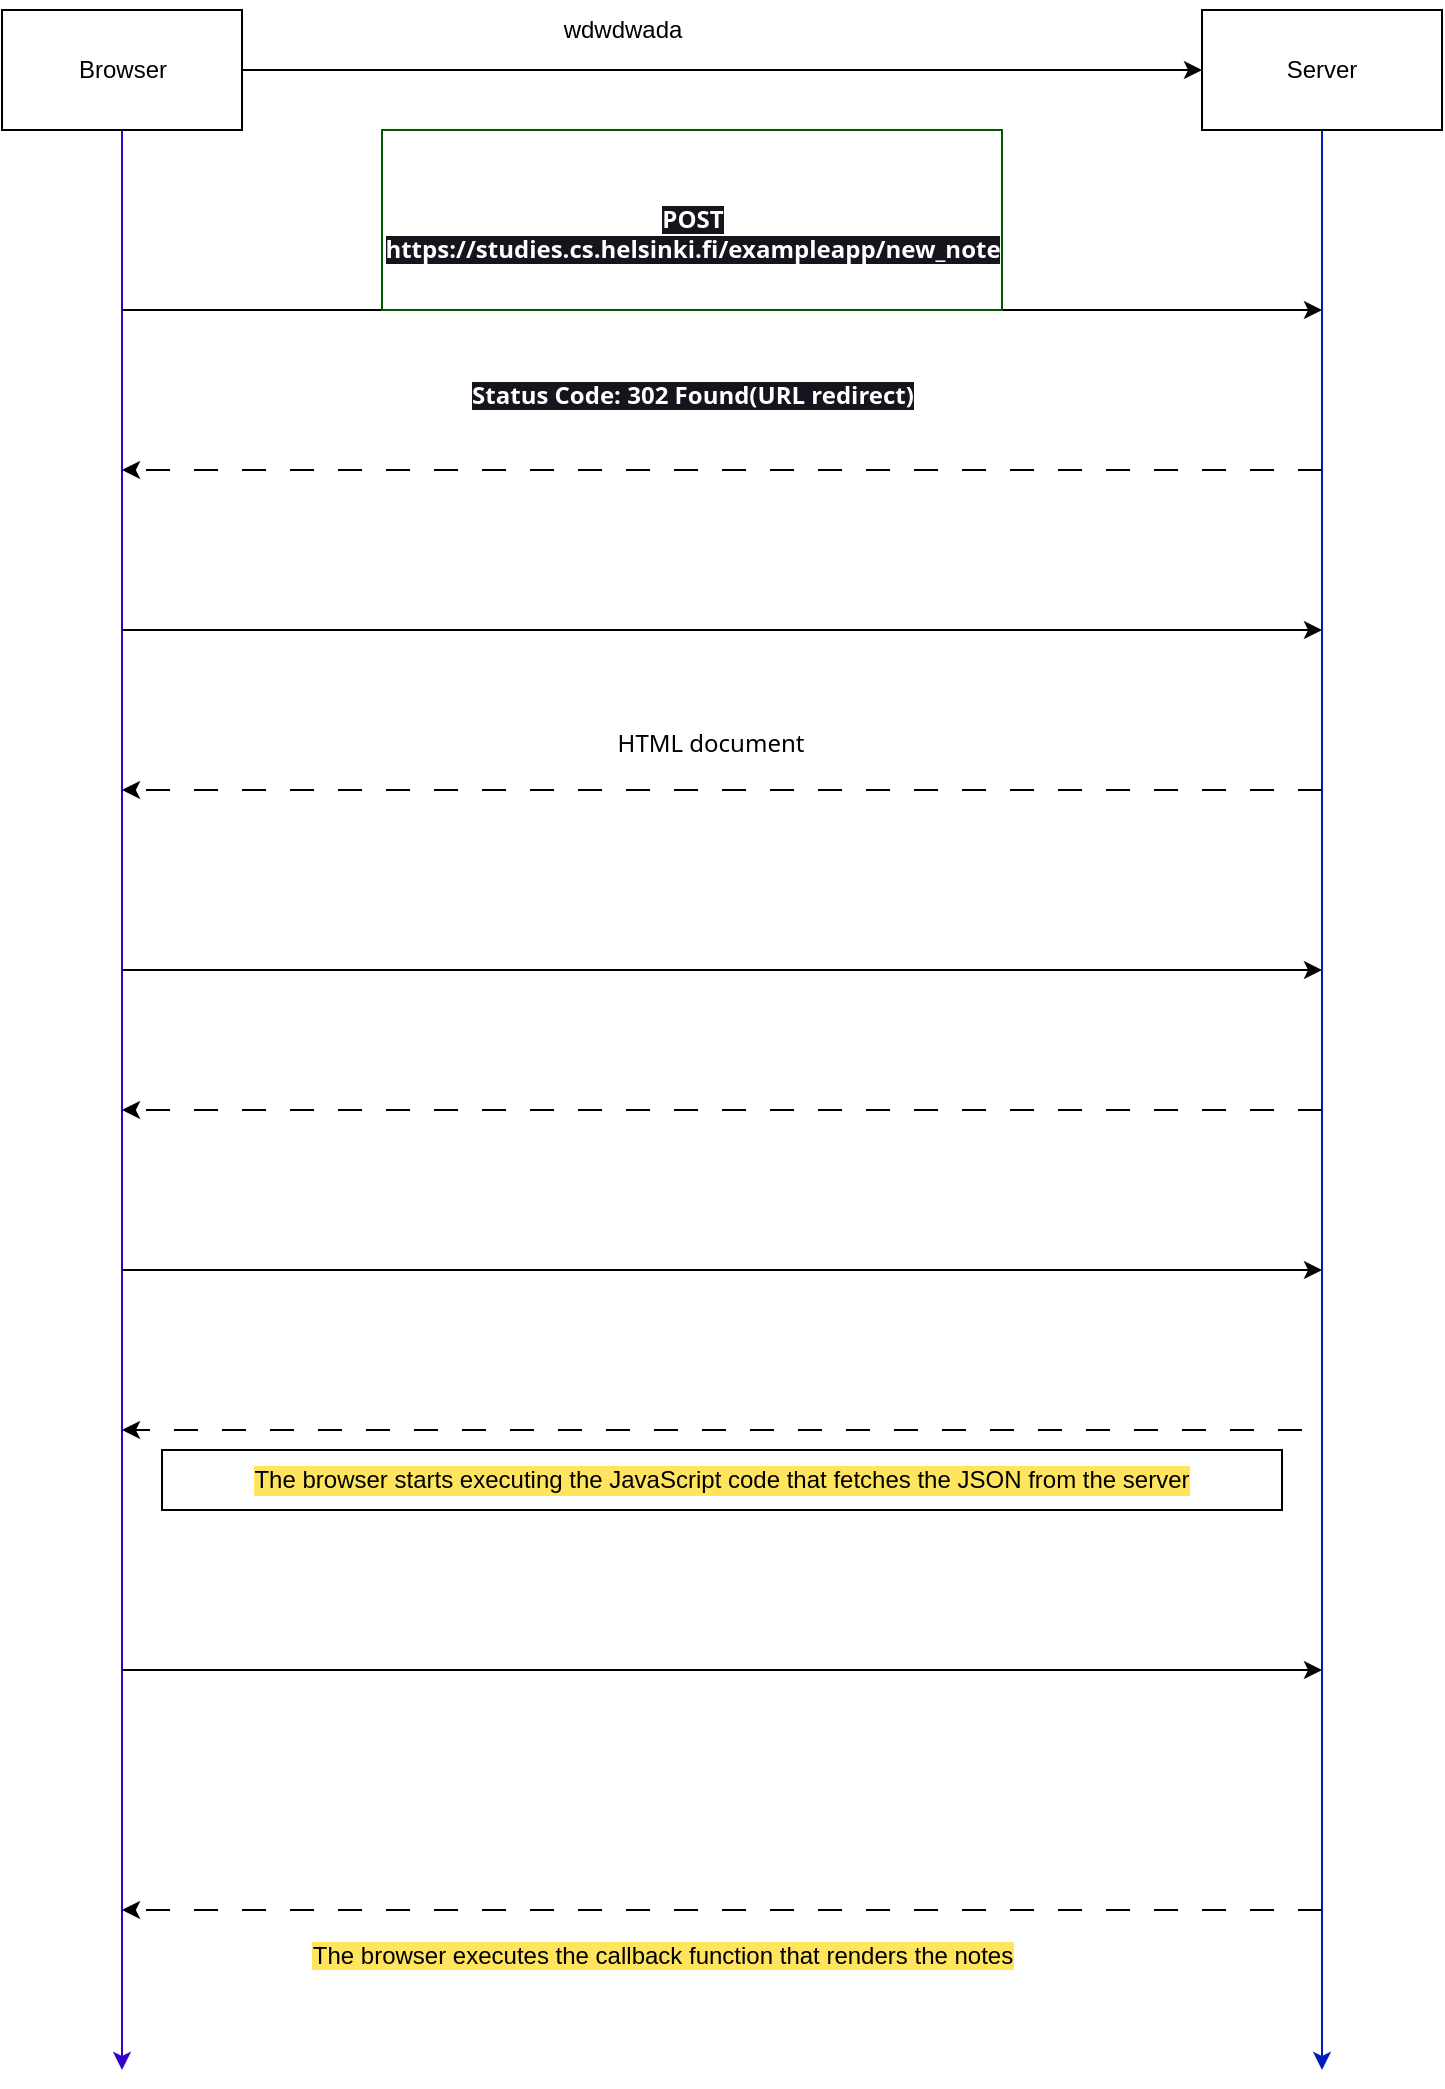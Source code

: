 <mxfile>
    <diagram id="1B4BwyEKloxhKzwjIDt4" name="Page-1">
        <mxGraphModel dx="2266" dy="1059" grid="1" gridSize="10" guides="1" tooltips="1" connect="1" arrows="1" fold="1" page="1" pageScale="1" pageWidth="850" pageHeight="1100" math="0" shadow="0">
            <root>
                <mxCell id="0"/>
                <mxCell id="1" parent="0"/>
                <mxCell id="6" value="" style="edgeStyle=none;html=1;entryX=0;entryY=0.5;entryDx=0;entryDy=0;" edge="1" parent="1" source="2" target="3">
                    <mxGeometry relative="1" as="geometry">
                        <mxPoint x="600" y="80" as="targetPoint"/>
                    </mxGeometry>
                </mxCell>
                <mxCell id="9" value="" style="edgeStyle=none;html=1;fillColor=#6a00ff;strokeColor=#3700CC;" edge="1" parent="1" source="2">
                    <mxGeometry relative="1" as="geometry">
                        <mxPoint x="140" y="1080" as="targetPoint"/>
                        <Array as="points">
                            <mxPoint x="140" y="750"/>
                        </Array>
                    </mxGeometry>
                </mxCell>
                <mxCell id="2" value="" style="rounded=0;whiteSpace=wrap;html=1;" vertex="1" parent="1">
                    <mxGeometry x="80" y="50" width="120" height="60" as="geometry"/>
                </mxCell>
                <mxCell id="10" style="edgeStyle=none;html=1;fillColor=#0050ef;strokeColor=#001DBC;" edge="1" parent="1" source="3">
                    <mxGeometry relative="1" as="geometry">
                        <mxPoint x="740" y="1080" as="targetPoint"/>
                        <Array as="points">
                            <mxPoint x="740" y="250"/>
                        </Array>
                    </mxGeometry>
                </mxCell>
                <mxCell id="3" value="Server&lt;br&gt;" style="rounded=0;whiteSpace=wrap;html=1;" vertex="1" parent="1">
                    <mxGeometry x="680" y="50" width="120" height="60" as="geometry"/>
                </mxCell>
                <mxCell id="4" value="Browser&lt;br&gt;" style="text;html=1;align=center;verticalAlign=middle;resizable=0;points=[];autosize=1;strokeColor=none;fillColor=none;" vertex="1" parent="1">
                    <mxGeometry x="105" y="65" width="70" height="30" as="geometry"/>
                </mxCell>
                <mxCell id="7" value="wdwdwada" style="text;html=1;align=center;verticalAlign=middle;resizable=0;points=[];autosize=1;strokeColor=none;fillColor=none;" vertex="1" parent="1">
                    <mxGeometry x="350" y="45" width="80" height="30" as="geometry"/>
                </mxCell>
                <mxCell id="12" value="" style="endArrow=classic;html=1;" edge="1" parent="1">
                    <mxGeometry width="50" height="50" relative="1" as="geometry">
                        <mxPoint x="140" y="200" as="sourcePoint"/>
                        <mxPoint x="740" y="200" as="targetPoint"/>
                    </mxGeometry>
                </mxCell>
                <mxCell id="13" value="&lt;h4&gt;&lt;span style=&quot;background-color: rgb(23, 20, 29);&quot;&gt;&lt;br&gt;&lt;span style=&quot;font-family: system-ui, sans-serif; text-align: start;&quot;&gt;POST&lt;br&gt;&lt;/span&gt;&lt;span style=&quot;font-family: system-ui, sans-serif; text-align: start;&quot;&gt;https://studies.cs.helsinki.fi/exampleapp/new_note&lt;/span&gt;&lt;/span&gt;&lt;/h4&gt;" style="text;html=1;align=center;verticalAlign=middle;resizable=0;points=[];autosize=1;strokeColor=#005700;fillColor=none;fontColor=#ffffff;" vertex="1" parent="1">
                    <mxGeometry x="270" y="110" width="310" height="90" as="geometry"/>
                </mxCell>
                <mxCell id="15" value="&lt;h4&gt;&lt;span style=&quot;background-color: rgb(23, 20, 29);&quot;&gt;&lt;br&gt;&lt;span style=&quot;font-family: system-ui, sans-serif; text-align: start;&quot;&gt;Status Code: 302 Found(URL redirect)&lt;/span&gt;&lt;/span&gt;&lt;/h4&gt;" style="text;html=1;align=center;verticalAlign=middle;resizable=0;points=[];autosize=1;strokeColor=none;fillColor=none;fontColor=#FFFFFF;" vertex="1" parent="1">
                    <mxGeometry x="310" y="195" width="230" height="80" as="geometry"/>
                </mxCell>
                <mxCell id="17" value="" style="endArrow=classic;html=1;fontColor=#FFFFFF;jumpStyle=gap;dashed=1;dashPattern=12 12;" edge="1" parent="1">
                    <mxGeometry relative="1" as="geometry">
                        <mxPoint x="740" y="280" as="sourcePoint"/>
                        <mxPoint x="140" y="280" as="targetPoint"/>
                    </mxGeometry>
                </mxCell>
                <mxCell id="18" value="" style="edgeLabel;resizable=0;html=1;align=center;verticalAlign=middle;labelBackgroundColor=#17141d;strokeColor=default;fontColor=#FFFFFF;fillColor=none;" connectable="0" vertex="1" parent="17">
                    <mxGeometry relative="1" as="geometry"/>
                </mxCell>
                <mxCell id="19" value="" style="edgeLabel;resizable=0;html=1;align=left;verticalAlign=bottom;labelBackgroundColor=#17141d;strokeColor=default;fontColor=#FFFFFF;fillColor=none;" connectable="0" vertex="1" parent="17">
                    <mxGeometry x="-1" relative="1" as="geometry"/>
                </mxCell>
                <mxCell id="20" value="" style="edgeLabel;resizable=0;html=1;align=right;verticalAlign=bottom;labelBackgroundColor=#17141d;strokeColor=default;fontColor=#FFFFFF;fillColor=none;" connectable="0" vertex="1" parent="17">
                    <mxGeometry x="1" relative="1" as="geometry"/>
                </mxCell>
                <mxCell id="21" value="" style="endArrow=classic;html=1;" edge="1" parent="1">
                    <mxGeometry width="50" height="50" relative="1" as="geometry">
                        <mxPoint x="140" y="360" as="sourcePoint"/>
                        <mxPoint x="740" y="360" as="targetPoint"/>
                    </mxGeometry>
                </mxCell>
                <mxCell id="22" value="&lt;div style=&quot;display: flex; line-height: 20px; padding-left: 8px; gap: 12px; user-select: text;&quot; class=&quot;row&quot;&gt;&lt;div style=&quot;display: flex; overflow-wrap: anywhere; margin-inline-end: 14px;&quot; class=&quot;header-value&quot;&gt;&lt;span style=&quot;white-space: pre;&quot;&gt;&#9;&lt;/span&gt;&lt;div style=&quot;display: flex; overflow-wrap: anywhere; margin-inline-end: 14px;&quot; class=&quot;header-value&quot;&gt;&lt;br&gt;&lt;/div&gt;GET&amp;nbsp;&lt;span style=&quot;background-color: initial;&quot;&gt;&amp;nbsp;&lt;/span&gt;&lt;span style=&quot;background-color: initial;&quot;&gt;https://studies.cs.helsinki.fi/exampleapp/notes&lt;/span&gt;&lt;/div&gt;&lt;div&gt;&lt;br&gt;&lt;/div&gt;&lt;/div&gt;&lt;div style=&quot;display: flex; line-height: 20px; padding-left: 8px; gap: 12px; user-select: text;&quot; class=&quot;row&quot;&gt;&lt;/div&gt;" style="text;html=1;align=center;verticalAlign=middle;resizable=0;points=[];autosize=1;strokeColor=none;fillColor=none;fontColor=#FFFFFF;" vertex="1" parent="1">
                    <mxGeometry x="225" y="315" width="370" height="30" as="geometry"/>
                </mxCell>
                <mxCell id="24" value="" style="endArrow=classic;html=1;" edge="1" parent="1">
                    <mxGeometry width="50" height="50" relative="1" as="geometry">
                        <mxPoint x="140" y="530" as="sourcePoint"/>
                        <mxPoint x="740" y="530" as="targetPoint"/>
                    </mxGeometry>
                </mxCell>
                <mxCell id="25" value="&lt;span style=&quot;color: rgba(0, 0, 0, 0); font-family: monospace; font-size: 0px; text-align: start;&quot;&gt;%3CmxGraphModel%3E%3Croot%3E%3CmxCell%20id%3D%220%22%2F%3E%3CmxCell%20id%3D%221%22%20parent%3D%220%22%2F%3E%3CmxCell%20id%3D%222%22%20value%3D%22%26lt%3Bdiv%20style%3D%26quot%3Bdisplay%3A%20flex%3B%20line-height%3A%2020px%3B%20padding-left%3A%208px%3B%20gap%3A%2012px%3B%20user-select%3A%20text%3B%26quot%3B%20class%3D%26quot%3Brow%26quot%3B%26gt%3B%26lt%3Bdiv%20style%3D%26quot%3Bdisplay%3A%20flex%3B%20overflow-wrap%3A%20anywhere%3B%20margin-inline-end%3A%2014px%3B%26quot%3B%20class%3D%26quot%3Bheader-value%26quot%3B%26gt%3B%26lt%3Bspan%20style%3D%26quot%3Bwhite-space%3A%20pre%3B%26quot%3B%26gt%3B%26%239%3B%26lt%3B%2Fspan%26gt%3B%26lt%3Bdiv%20style%3D%26quot%3Bdisplay%3A%20flex%3B%20overflow-wrap%3A%20anywhere%3B%20margin-inline-end%3A%2014px%3B%26quot%3B%20class%3D%26quot%3Bheader-value%26quot%3B%26gt%3B%26lt%3Bbr%26gt%3B%26lt%3B%2Fdiv%26gt%3BGET%26amp%3Bnbsp%3B%26lt%3Bspan%20style%3D%26quot%3Bbackground-color%3A%20initial%3B%26quot%3B%26gt%3B%26amp%3Bnbsp%3B%26lt%3B%2Fspan%26gt%3B%26lt%3Bspan%20style%3D%26quot%3Bbackground-color%3A%20initial%3B%26quot%3B%26gt%3Bhttps%3A%2F%2Fstudies.cs.helsinki.fi%2Fexampleapp%2Fnotes%26lt%3B%2Fspan%26gt%3B%26lt%3B%2Fdiv%26gt%3B%26lt%3Bdiv%26gt%3B%26lt%3Bbr%26gt%3B%26lt%3B%2Fdiv%26gt%3B%26lt%3B%2Fdiv%26gt%3B%26lt%3Bdiv%20style%3D%26quot%3Bdisplay%3A%20flex%3B%20line-height%3A%2020px%3B%20padding-left%3A%208px%3B%20gap%3A%2012px%3B%20user-select%3A%20text%3B%26quot%3B%20class%3D%26quot%3Brow%26quot%3B%26gt%3B%26lt%3B%2Fdiv%26gt%3B%22%20style%3D%22text%3Bhtml%3D1%3Balign%3Dcenter%3BverticalAlign%3Dmiddle%3Bresizable%3D0%3Bpoints%3D%5B%5D%3Bautosize%3D1%3BstrokeColor%3Dnone%3BfillColor%3Dnone%3BfontColor%3D%23FFFFFF%3B%22%20vertex%3D%221%22%20parent%3D%221%22%3E%3CmxGeometry%20x%3D%22225%22%20y%3D%22315%22%20width%3D%22370%22%20height%3D%2230%22%20as%3D%22geometry%22%2F%3E%3C%2FmxCell%3E%3C%2Froot%3E%3C%2FmxGraphModel%3E&lt;/span&gt;" style="text;html=1;align=center;verticalAlign=middle;resizable=0;points=[];autosize=1;strokeColor=none;fillColor=none;fontColor=#FFFFFF;" vertex="1" parent="1">
                    <mxGeometry x="410" y="395" width="20" height="30" as="geometry"/>
                </mxCell>
                <mxCell id="26" value="&lt;div&gt;&lt;div&gt;&lt;div style=&quot;display: flex; line-height: 20px; padding-left: 8px; gap: 12px; user-select: text; margin-top: 2px; font-family: system-ui, sans-serif; text-align: start;&quot; class=&quot;row&quot;&gt;&lt;div style=&quot;&quot;&gt;&lt;span style=&quot;&quot;&gt;HTML document&lt;/span&gt;&lt;/div&gt;&lt;/div&gt;&lt;div style=&quot;display: flex; line-height: 20px; padding-left: 8px; gap: 12px; user-select: text; font-family: system-ui, sans-serif; text-align: start;&quot; class=&quot;row&quot;&gt;&lt;/div&gt;&lt;/div&gt;&lt;/div&gt;" style="text;html=1;align=center;verticalAlign=middle;resizable=0;points=[];autosize=1;strokeColor=none;fillColor=none;fontColor=default;labelBackgroundColor=default;" vertex="1" parent="1">
                    <mxGeometry x="370" y="395" width="120" height="40" as="geometry"/>
                </mxCell>
                <mxCell id="27" value="" style="endArrow=classic;html=1;fontColor=#FFFFFF;jumpStyle=gap;dashed=1;dashPattern=12 12;" edge="1" parent="1">
                    <mxGeometry relative="1" as="geometry">
                        <mxPoint x="740" y="440" as="sourcePoint"/>
                        <mxPoint x="140" y="440" as="targetPoint"/>
                    </mxGeometry>
                </mxCell>
                <mxCell id="28" value="" style="edgeLabel;resizable=0;html=1;align=center;verticalAlign=middle;labelBackgroundColor=#17141d;strokeColor=default;fontColor=#FFFFFF;fillColor=none;" connectable="0" vertex="1" parent="27">
                    <mxGeometry relative="1" as="geometry"/>
                </mxCell>
                <mxCell id="29" value="" style="edgeLabel;resizable=0;html=1;align=left;verticalAlign=bottom;labelBackgroundColor=#17141d;strokeColor=default;fontColor=#FFFFFF;fillColor=none;" connectable="0" vertex="1" parent="27">
                    <mxGeometry x="-1" relative="1" as="geometry"/>
                </mxCell>
                <mxCell id="30" value="" style="edgeLabel;resizable=0;html=1;align=right;verticalAlign=bottom;labelBackgroundColor=#17141d;strokeColor=default;fontColor=#FFFFFF;fillColor=none;" connectable="0" vertex="1" parent="27">
                    <mxGeometry x="1" relative="1" as="geometry"/>
                </mxCell>
                <mxCell id="31" value="&lt;div style=&quot;display: flex; line-height: 20px; padding-left: 8px; gap: 12px; user-select: text; margin-top: 2px; font-family: system-ui, sans-serif; text-align: start;&quot; class=&quot;row&quot;&gt;&lt;div style=&quot;word-break: break-all; display: flex; align-items: center; gap: 2px;&quot; class=&quot;header-value&quot;&gt;&lt;font style=&quot;&quot; color=&quot;#ffffff&quot;&gt;GET https://studies.cs.helsinki.fi/exampleapp/main.css&lt;/font&gt;&lt;/div&gt;&lt;div style=&quot;color: rgb(31, 31, 31);&quot;&gt;&lt;br&gt;&lt;/div&gt;&lt;/div&gt;&lt;div style=&quot;display: flex; line-height: 20px; padding-left: 8px; gap: 12px; user-select: text; color: rgb(31, 31, 31); font-family: system-ui, sans-serif; text-align: start; background-color: rgb(255, 255, 255);&quot; class=&quot;row&quot;&gt;&lt;/div&gt;" style="text;html=1;align=center;verticalAlign=middle;resizable=0;points=[];autosize=1;strokeColor=none;fillColor=none;fontColor=default;" vertex="1" parent="1">
                    <mxGeometry x="270" y="480" width="330" height="40" as="geometry"/>
                </mxCell>
                <mxCell id="32" value="" style="endArrow=classic;html=1;fontColor=#FFFFFF;jumpStyle=gap;dashed=1;dashPattern=12 12;" edge="1" parent="1">
                    <mxGeometry relative="1" as="geometry">
                        <mxPoint x="740" y="600" as="sourcePoint"/>
                        <mxPoint x="140" y="600" as="targetPoint"/>
                    </mxGeometry>
                </mxCell>
                <mxCell id="33" value="" style="edgeLabel;resizable=0;html=1;align=center;verticalAlign=middle;labelBackgroundColor=#17141d;strokeColor=default;fontColor=#FFFFFF;fillColor=none;" connectable="0" vertex="1" parent="32">
                    <mxGeometry relative="1" as="geometry"/>
                </mxCell>
                <mxCell id="34" value="" style="edgeLabel;resizable=0;html=1;align=left;verticalAlign=bottom;labelBackgroundColor=#17141d;strokeColor=default;fontColor=#FFFFFF;fillColor=none;" connectable="0" vertex="1" parent="32">
                    <mxGeometry x="-1" relative="1" as="geometry"/>
                </mxCell>
                <mxCell id="35" value="" style="edgeLabel;resizable=0;html=1;align=right;verticalAlign=bottom;labelBackgroundColor=#17141d;strokeColor=default;fontColor=#FFFFFF;fillColor=none;" connectable="0" vertex="1" parent="32">
                    <mxGeometry x="1" relative="1" as="geometry"/>
                </mxCell>
                <mxCell id="36" value="the css file&lt;br&gt;&amp;nbsp;" style="text;html=1;align=center;verticalAlign=middle;resizable=0;points=[];autosize=1;strokeColor=none;fillColor=none;fontColor=#FFFFFF;" vertex="1" parent="1">
                    <mxGeometry x="380" y="560" width="80" height="40" as="geometry"/>
                </mxCell>
                <mxCell id="37" value="" style="endArrow=classic;html=1;" edge="1" parent="1">
                    <mxGeometry width="50" height="50" relative="1" as="geometry">
                        <mxPoint x="140" y="680" as="sourcePoint"/>
                        <mxPoint x="740" y="680" as="targetPoint"/>
                    </mxGeometry>
                </mxCell>
                <mxCell id="38" value="&lt;div style=&quot;word-break: break-all; display: flex; align-items: center; gap: 2px;&quot; class=&quot;header-value&quot;&gt;&lt;font color=&quot;#ffffff&quot;&gt;GET https://studies.cs.helsinki.fi/exampleapp/main.js&lt;/font&gt;&lt;font color=&quot;#ffffff&quot;&gt;&lt;br&gt;&lt;/font&gt;&lt;/div&gt;&lt;div style=&quot;color: rgb(31, 31, 31);&quot;&gt;&lt;br style=&quot;font-family: system-ui, sans-serif; text-align: start;&quot;&gt;&lt;/div&gt;" style="text;html=1;align=center;verticalAlign=middle;resizable=0;points=[];autosize=1;strokeColor=none;fillColor=none;fontColor=#FFFFFF;" vertex="1" parent="1">
                    <mxGeometry x="255" y="645" width="310" height="40" as="geometry"/>
                </mxCell>
                <mxCell id="40" value="" style="endArrow=classic;html=1;fontColor=#FFFFFF;jumpStyle=gap;dashed=1;dashPattern=12 12;" edge="1" parent="1">
                    <mxGeometry relative="1" as="geometry">
                        <mxPoint x="730" y="760" as="sourcePoint"/>
                        <mxPoint x="140" y="760" as="targetPoint"/>
                    </mxGeometry>
                </mxCell>
                <mxCell id="41" value="" style="edgeLabel;resizable=0;html=1;align=center;verticalAlign=middle;labelBackgroundColor=#17141d;strokeColor=default;fontColor=#FFFFFF;fillColor=none;" connectable="0" vertex="1" parent="40">
                    <mxGeometry relative="1" as="geometry"/>
                </mxCell>
                <mxCell id="42" value="" style="edgeLabel;resizable=0;html=1;align=left;verticalAlign=bottom;labelBackgroundColor=#17141d;strokeColor=default;fontColor=#FFFFFF;fillColor=none;" connectable="0" vertex="1" parent="40">
                    <mxGeometry x="-1" relative="1" as="geometry"/>
                </mxCell>
                <mxCell id="43" value="" style="edgeLabel;resizable=0;html=1;align=right;verticalAlign=bottom;labelBackgroundColor=#17141d;strokeColor=default;fontColor=#FFFFFF;fillColor=none;" connectable="0" vertex="1" parent="40">
                    <mxGeometry x="1" relative="1" as="geometry"/>
                </mxCell>
                <mxCell id="44" value="the JavaScript fle&lt;br&gt;" style="text;html=1;align=center;verticalAlign=middle;resizable=0;points=[];autosize=1;strokeColor=none;fillColor=none;fontColor=#FFFFFF;" vertex="1" parent="1">
                    <mxGeometry x="370" y="720" width="120" height="30" as="geometry"/>
                </mxCell>
                <mxCell id="45" value="&lt;font color=&quot;#000000&quot;&gt;The browser starts executing the JavaScript code that fetches the JSON from the server&lt;br&gt;&lt;/font&gt;" style="rounded=1;whiteSpace=wrap;html=1;labelBackgroundColor=#FFE45E;strokeColor=default;fontColor=#FFFFFF;fillColor=none;arcSize=0;" vertex="1" parent="1">
                    <mxGeometry x="160" y="770" width="560" height="30" as="geometry"/>
                </mxCell>
                <mxCell id="46" value="&lt;br&gt;&lt;span style=&quot;font-family: system-ui, sans-serif; text-align: start;&quot;&gt;&lt;font style=&quot;&quot; color=&quot;#ffffff&quot;&gt;GET &lt;br&gt;https://studies.cs.helsinki.fi/exampleapp/data.json&lt;/font&gt;&lt;/span&gt;" style="text;html=1;align=center;verticalAlign=middle;resizable=0;points=[];autosize=1;strokeColor=none;fillColor=none;fontColor=#000000;" vertex="1" parent="1">
                    <mxGeometry x="265" y="820" width="290" height="60" as="geometry"/>
                </mxCell>
                <mxCell id="47" value="" style="endArrow=classic;html=1;" edge="1" parent="1">
                    <mxGeometry width="50" height="50" relative="1" as="geometry">
                        <mxPoint x="140" y="880" as="sourcePoint"/>
                        <mxPoint x="740" y="880" as="targetPoint"/>
                    </mxGeometry>
                </mxCell>
                <mxCell id="48" value="" style="endArrow=classic;html=1;fontColor=#FFFFFF;jumpStyle=gap;dashed=1;dashPattern=12 12;" edge="1" parent="1">
                    <mxGeometry relative="1" as="geometry">
                        <mxPoint x="740" y="1000" as="sourcePoint"/>
                        <mxPoint x="140" y="1000" as="targetPoint"/>
                    </mxGeometry>
                </mxCell>
                <mxCell id="49" value="" style="edgeLabel;resizable=0;html=1;align=center;verticalAlign=middle;labelBackgroundColor=#17141d;strokeColor=default;fontColor=#FFFFFF;fillColor=none;" connectable="0" vertex="1" parent="48">
                    <mxGeometry relative="1" as="geometry"/>
                </mxCell>
                <mxCell id="50" value="" style="edgeLabel;resizable=0;html=1;align=left;verticalAlign=bottom;labelBackgroundColor=#17141d;strokeColor=default;fontColor=#FFFFFF;fillColor=none;" connectable="0" vertex="1" parent="48">
                    <mxGeometry x="-1" relative="1" as="geometry"/>
                </mxCell>
                <mxCell id="51" value="" style="edgeLabel;resizable=0;html=1;align=right;verticalAlign=bottom;labelBackgroundColor=#17141d;strokeColor=default;fontColor=#FFFFFF;fillColor=none;" connectable="0" vertex="1" parent="48">
                    <mxGeometry x="1" relative="1" as="geometry"/>
                </mxCell>
                <mxCell id="52" value="[{&quot;content&quot;: &quot;HTML is easy&quot;, &quot;date&quot;: &quot;2023-1-1&quot;}]" style="text;html=1;align=center;verticalAlign=middle;resizable=0;points=[];autosize=1;strokeColor=none;fillColor=none;fontColor=#FFFFFF;" vertex="1" parent="1">
                    <mxGeometry x="275" y="950" width="280" height="30" as="geometry"/>
                </mxCell>
                <mxCell id="53" value="&lt;span style=&quot;color: rgb(0, 0, 0); background-color: rgb(255, 228, 94);&quot;&gt;The browser executes the callback function that renders the notes&lt;br&gt;&lt;br&gt;&lt;/span&gt;" style="text;html=1;align=center;verticalAlign=middle;resizable=0;points=[];autosize=1;strokeColor=none;fillColor=none;fontColor=#FFFFFF;" vertex="1" parent="1">
                    <mxGeometry x="225" y="1010" width="370" height="40" as="geometry"/>
                </mxCell>
            </root>
        </mxGraphModel>
    </diagram>
</mxfile>